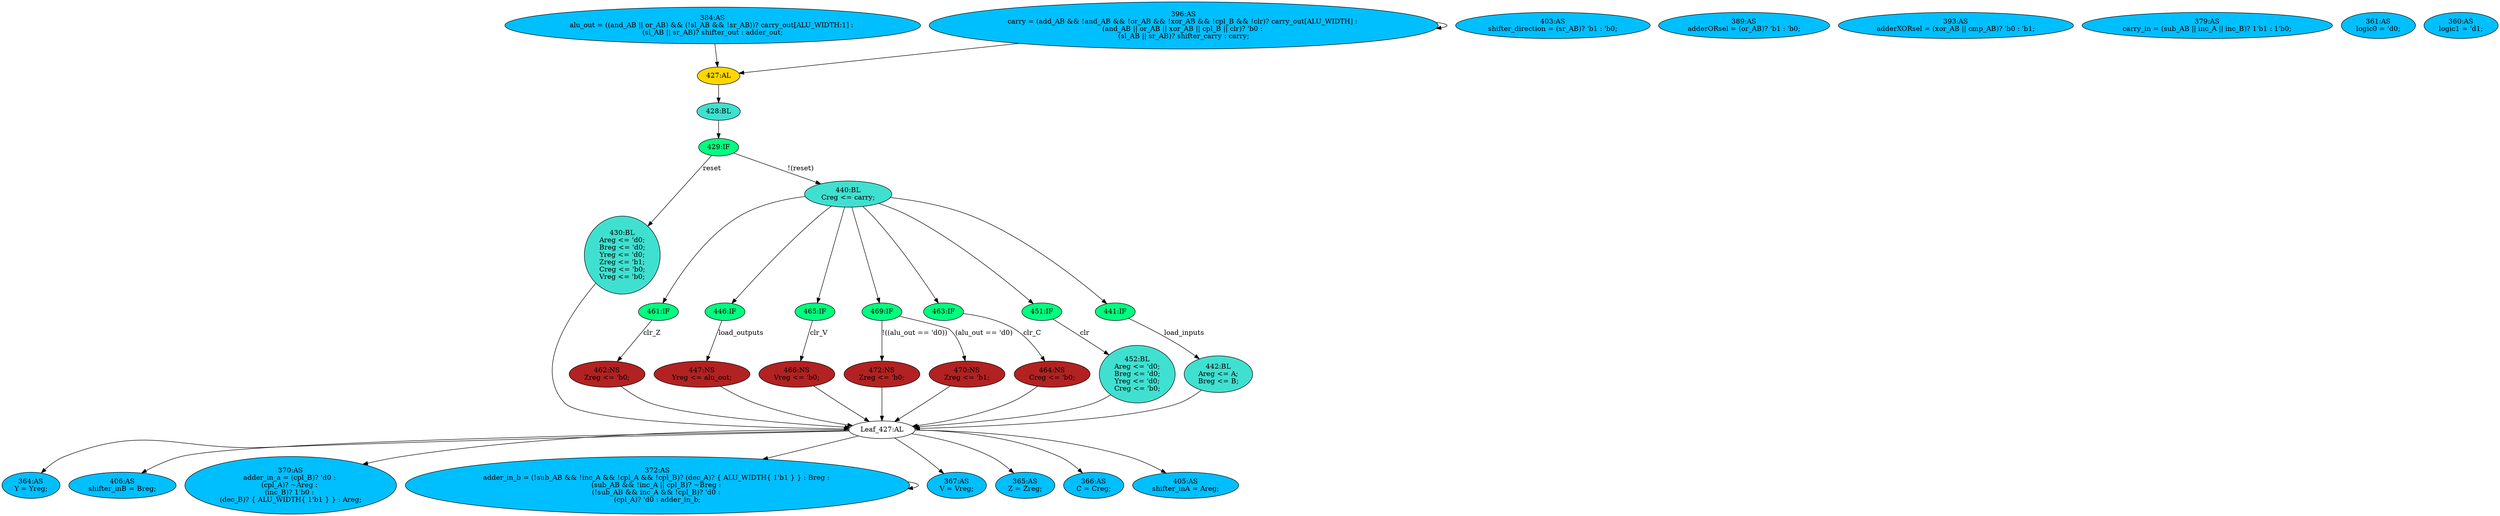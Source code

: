digraph "compose( ,  )" {
	node [label="\N"];
	"442:BL"	 [ast="<pyverilog.vparser.ast.Block object at 0x7f02eaa9bfd0>",
		fillcolor=turquoise,
		label="442:BL
Areg <= A;
Breg <= B;",
		statements="[<pyverilog.vparser.ast.NonblockingSubstitution object at 0x7f02eaaac050>, <pyverilog.vparser.ast.NonblockingSubstitution object \
at 0x7f02eaaac190>]",
		style=filled,
		typ=Block];
	"Leaf_427:AL"	 [def_var="['Areg', 'Breg', 'Yreg', 'Zreg', 'Vreg', 'Creg']",
		label="Leaf_427:AL"];
	"442:BL" -> "Leaf_427:AL"	 [cond="[]",
		lineno=None];
	"403:AS"	 [ast="<pyverilog.vparser.ast.Assign object at 0x7f02eaaa1610>",
		def_var="['shifter_direction']",
		fillcolor=deepskyblue,
		label="403:AS
shifter_direction = (sr_AB)? 'b1 : 'b0;",
		statements="[]",
		style=filled,
		typ=Assign,
		use_var="['sr_AB']"];
	"389:AS"	 [ast="<pyverilog.vparser.ast.Assign object at 0x7f02eaaab690>",
		def_var="['adderORsel']",
		fillcolor=deepskyblue,
		label="389:AS
adderORsel = (or_AB)? 'b1 : 'b0;",
		statements="[]",
		style=filled,
		typ=Assign,
		use_var="['or_AB']"];
	"364:AS"	 [ast="<pyverilog.vparser.ast.Assign object at 0x7f02eaab26d0>",
		def_var="['Y']",
		fillcolor=deepskyblue,
		label="364:AS
Y = Yreg;",
		statements="[]",
		style=filled,
		typ=Assign,
		use_var="['Yreg']"];
	"393:AS"	 [ast="<pyverilog.vparser.ast.Assign object at 0x7f02eaaab910>",
		def_var="['adderXORsel']",
		fillcolor=deepskyblue,
		label="393:AS
adderXORsel = (xor_AB || cmp_AB)? 'b0 : 'b1;",
		statements="[]",
		style=filled,
		typ=Assign,
		use_var="['xor_AB', 'cmp_AB']"];
	"379:AS"	 [ast="<pyverilog.vparser.ast.Assign object at 0x7f02eaa9ce50>",
		def_var="['carry_in']",
		fillcolor=deepskyblue,
		label="379:AS
carry_in = (sub_AB || inc_A || inc_B)? 1'b1 : 1'b0;",
		statements="[]",
		style=filled,
		typ=Assign,
		use_var="['sub_AB', 'inc_A', 'inc_B']"];
	"428:BL"	 [ast="<pyverilog.vparser.ast.Block object at 0x7f02eaa9b550>",
		fillcolor=turquoise,
		label="428:BL",
		statements="[]",
		style=filled,
		typ=Block];
	"429:IF"	 [ast="<pyverilog.vparser.ast.IfStatement object at 0x7f02eaa9bcd0>",
		fillcolor=springgreen,
		label="429:IF",
		statements="[]",
		style=filled,
		typ=IfStatement];
	"428:BL" -> "429:IF"	 [cond="[]",
		lineno=None];
	"406:AS"	 [ast="<pyverilog.vparser.ast.Assign object at 0x7f02eaaa1890>",
		def_var="['shifter_inB']",
		fillcolor=deepskyblue,
		label="406:AS
shifter_inB = Breg;",
		statements="[]",
		style=filled,
		typ=Assign,
		use_var="['Breg']"];
	"430:BL"	 [ast="<pyverilog.vparser.ast.Block object at 0x7f02eaa9bb90>",
		fillcolor=turquoise,
		label="430:BL
Areg <= 'd0;
Breg <= 'd0;
Yreg <= 'd0;
Zreg <= 'b1;
Creg <= 'b0;
Vreg <= 'b0;",
		statements="[<pyverilog.vparser.ast.NonblockingSubstitution object at 0x7f02eaa9b6d0>, <pyverilog.vparser.ast.NonblockingSubstitution object \
at 0x7f02eaa9b810>, <pyverilog.vparser.ast.NonblockingSubstitution object at 0x7f02eaa9b950>, <pyverilog.vparser.ast.NonblockingSubstitution \
object at 0x7f02eaa9ba90>, <pyverilog.vparser.ast.NonblockingSubstitution object at 0x7f02eaa9bbd0>, <pyverilog.vparser.ast.NonblockingSubstitution \
object at 0x7f02eaa9bd10>]",
		style=filled,
		typ=Block];
	"429:IF" -> "430:BL"	 [cond="['reset']",
		label=reset,
		lineno=429];
	"440:BL"	 [ast="<pyverilog.vparser.ast.Block object at 0x7f02eaaac1d0>",
		fillcolor=turquoise,
		label="440:BL
Creg <= carry;",
		statements="[<pyverilog.vparser.ast.NonblockingSubstitution object at 0x7f02eaab62d0>]",
		style=filled,
		typ=Block];
	"429:IF" -> "440:BL"	 [cond="['reset']",
		label="!(reset)",
		lineno=429];
	"384:AS"	 [ast="<pyverilog.vparser.ast.Assign object at 0x7f02eaaab390>",
		def_var="['alu_out']",
		fillcolor=deepskyblue,
		label="384:AS
alu_out = ((and_AB || or_AB) && (!sl_AB && !sr_AB))? carry_out[ALU_WIDTH:1] : 
(sl_AB || sr_AB)? shifter_out : adder_out;",
		statements="[]",
		style=filled,
		typ=Assign,
		use_var="['and_AB', 'or_AB', 'sl_AB', 'sr_AB', 'carry_out', 'sl_AB', 'sr_AB', 'shifter_out', 'adder_out']"];
	"427:AL"	 [ast="<pyverilog.vparser.ast.Always object at 0x7f02eaa9b510>",
		clk_sens=False,
		fillcolor=gold,
		label="427:AL",
		sens="['clk', 'reset']",
		statements="[]",
		style=filled,
		typ=Always,
		use_var="['reset', 'A', 'B', 'clr_Z', 'clr_V', 'alu_out', 'clr_C', 'carry', 'load_inputs', 'clr', 'load_outputs']"];
	"384:AS" -> "427:AL";
	"370:AS"	 [ast="<pyverilog.vparser.ast.Assign object at 0x7f02eaab2c90>",
		def_var="['adder_in_a']",
		fillcolor=deepskyblue,
		label="370:AS
adder_in_a = (cpl_B)? 'd0 : 
(cpl_A)? ~Areg : 
(inc_B)? 1'b0 : 
(dec_B)? { ALU_WIDTH{ 1'b1 } } : Areg;",
		statements="[]",
		style=filled,
		typ=Assign,
		use_var="['cpl_B', 'cpl_A', 'Areg', 'inc_B', 'dec_B', 'Areg']"];
	"461:IF"	 [ast="<pyverilog.vparser.ast.IfStatement object at 0x7f02eaaac910>",
		fillcolor=springgreen,
		label="461:IF",
		statements="[]",
		style=filled,
		typ=IfStatement];
	"462:NS"	 [ast="<pyverilog.vparser.ast.NonblockingSubstitution object at 0x7f02eaaacb10>",
		fillcolor=firebrick,
		label="462:NS
Zreg <= 'b0;",
		statements="[<pyverilog.vparser.ast.NonblockingSubstitution object at 0x7f02eaaacb10>]",
		style=filled,
		typ=NonblockingSubstitution];
	"461:IF" -> "462:NS"	 [cond="['clr_Z']",
		label=clr_Z,
		lineno=461];
	"462:NS" -> "Leaf_427:AL"	 [cond="[]",
		lineno=None];
	"446:IF"	 [ast="<pyverilog.vparser.ast.IfStatement object at 0x7f02eaaac250>",
		fillcolor=springgreen,
		label="446:IF",
		statements="[]",
		style=filled,
		typ=IfStatement];
	"447:NS"	 [ast="<pyverilog.vparser.ast.NonblockingSubstitution object at 0x7f02eaaac390>",
		fillcolor=firebrick,
		label="447:NS
Yreg <= alu_out;",
		statements="[<pyverilog.vparser.ast.NonblockingSubstitution object at 0x7f02eaaac390>]",
		style=filled,
		typ=NonblockingSubstitution];
	"446:IF" -> "447:NS"	 [cond="['load_outputs']",
		label=load_outputs,
		lineno=446];
	"372:AS"	 [ast="<pyverilog.vparser.ast.Assign object at 0x7f02eaa9c690>",
		def_var="['adder_in_b']",
		fillcolor=deepskyblue,
		label="372:AS
adder_in_b = (!sub_AB && !inc_A && !cpl_A && !cpl_B)? (dec_A)? { ALU_WIDTH{ 1'b1 } } : Breg : 
(sub_AB && !inc_A || cpl_B)? ~\
Breg : 
(!sub_AB && inc_A && !cpl_B)? 'd0 : 
(cpl_A)? 'd0 : adder_in_b;",
		statements="[]",
		style=filled,
		typ=Assign,
		use_var="['sub_AB', 'inc_A', 'cpl_A', 'cpl_B', 'dec_A', 'Breg', 'sub_AB', 'inc_A', 'cpl_B', 'Breg', 'sub_AB', 'inc_A', 'cpl_B', 'cpl_A', '\
adder_in_b']"];
	"372:AS" -> "372:AS";
	"472:NS"	 [ast="<pyverilog.vparser.ast.NonblockingSubstitution object at 0x7f02eaab6290>",
		fillcolor=firebrick,
		label="472:NS
Zreg <= 'b0;",
		statements="[<pyverilog.vparser.ast.NonblockingSubstitution object at 0x7f02eaab6290>]",
		style=filled,
		typ=NonblockingSubstitution];
	"472:NS" -> "Leaf_427:AL"	 [cond="[]",
		lineno=None];
	"465:IF"	 [ast="<pyverilog.vparser.ast.IfStatement object at 0x7f02eaaacd10>",
		fillcolor=springgreen,
		label="465:IF",
		statements="[]",
		style=filled,
		typ=IfStatement];
	"466:NS"	 [ast="<pyverilog.vparser.ast.NonblockingSubstitution object at 0x7f02eaaace90>",
		fillcolor=firebrick,
		label="466:NS
Vreg <= 'b0;",
		statements="[<pyverilog.vparser.ast.NonblockingSubstitution object at 0x7f02eaaace90>]",
		style=filled,
		typ=NonblockingSubstitution];
	"465:IF" -> "466:NS"	 [cond="['clr_V']",
		label=clr_V,
		lineno=465];
	"470:NS"	 [ast="<pyverilog.vparser.ast.NonblockingSubstitution object at 0x7f02eaab6110>",
		fillcolor=firebrick,
		label="470:NS
Zreg <= 'b1;",
		statements="[<pyverilog.vparser.ast.NonblockingSubstitution object at 0x7f02eaab6110>]",
		style=filled,
		typ=NonblockingSubstitution];
	"470:NS" -> "Leaf_427:AL"	 [cond="[]",
		lineno=None];
	"469:IF"	 [ast="<pyverilog.vparser.ast.IfStatement object at 0x7f02eaab60d0>",
		fillcolor=springgreen,
		label="469:IF",
		statements="[]",
		style=filled,
		typ=IfStatement];
	"469:IF" -> "472:NS"	 [cond="['alu_out']",
		label="!((alu_out == 'd0))",
		lineno=469];
	"469:IF" -> "470:NS"	 [cond="['alu_out']",
		label="(alu_out == 'd0)",
		lineno=469];
	"361:AS"	 [ast="<pyverilog.vparser.ast.Assign object at 0x7f02eaab2590>",
		def_var="['logic0']",
		fillcolor=deepskyblue,
		label="361:AS
logic0 = 'd0;",
		statements="[]",
		style=filled,
		typ=Assign,
		use_var="[]"];
	"463:IF"	 [ast="<pyverilog.vparser.ast.IfStatement object at 0x7f02eaaacb50>",
		fillcolor=springgreen,
		label="463:IF",
		statements="[]",
		style=filled,
		typ=IfStatement];
	"464:NS"	 [ast="<pyverilog.vparser.ast.NonblockingSubstitution object at 0x7f02eaaaccd0>",
		fillcolor=firebrick,
		label="464:NS
Creg <= 'b0;",
		statements="[<pyverilog.vparser.ast.NonblockingSubstitution object at 0x7f02eaaaccd0>]",
		style=filled,
		typ=NonblockingSubstitution];
	"463:IF" -> "464:NS"	 [cond="['clr_C']",
		label=clr_C,
		lineno=463];
	"367:AS"	 [ast="<pyverilog.vparser.ast.Assign object at 0x7f02eaab2a90>",
		def_var="['V']",
		fillcolor=deepskyblue,
		label="367:AS
V = Vreg;",
		statements="[]",
		style=filled,
		typ=Assign,
		use_var="['Vreg']"];
	"430:BL" -> "Leaf_427:AL"	 [cond="[]",
		lineno=None];
	"440:BL" -> "461:IF"	 [cond="[]",
		lineno=None];
	"440:BL" -> "446:IF"	 [cond="[]",
		lineno=None];
	"440:BL" -> "465:IF"	 [cond="[]",
		lineno=None];
	"440:BL" -> "469:IF"	 [cond="[]",
		lineno=None];
	"440:BL" -> "463:IF"	 [cond="[]",
		lineno=None];
	"451:IF"	 [ast="<pyverilog.vparser.ast.IfStatement object at 0x7f02eaaac3d0>",
		fillcolor=springgreen,
		label="451:IF",
		statements="[]",
		style=filled,
		typ=IfStatement];
	"440:BL" -> "451:IF"	 [cond="[]",
		lineno=None];
	"441:IF"	 [ast="<pyverilog.vparser.ast.IfStatement object at 0x7f02eaa9bed0>",
		fillcolor=springgreen,
		label="441:IF",
		statements="[]",
		style=filled,
		typ=IfStatement];
	"440:BL" -> "441:IF"	 [cond="[]",
		lineno=None];
	"360:AS"	 [ast="<pyverilog.vparser.ast.Assign object at 0x7f02eaab2450>",
		def_var="['logic1']",
		fillcolor=deepskyblue,
		label="360:AS
logic1 = 'd1;",
		statements="[]",
		style=filled,
		typ=Assign,
		use_var="[]"];
	"452:BL"	 [ast="<pyverilog.vparser.ast.Block object at 0x7f02eaaac7d0>",
		fillcolor=turquoise,
		label="452:BL
Areg <= 'd0;
Breg <= 'd0;
Yreg <= 'd0;
Creg <= 'b0;",
		statements="[<pyverilog.vparser.ast.NonblockingSubstitution object at 0x7f02eaaac590>, <pyverilog.vparser.ast.NonblockingSubstitution object \
at 0x7f02eaaac6d0>, <pyverilog.vparser.ast.NonblockingSubstitution object at 0x7f02eaaac810>, <pyverilog.vparser.ast.NonblockingSubstitution \
object at 0x7f02eaaac950>]",
		style=filled,
		typ=Block];
	"452:BL" -> "Leaf_427:AL"	 [cond="[]",
		lineno=None];
	"466:NS" -> "Leaf_427:AL"	 [cond="[]",
		lineno=None];
	"396:AS"	 [ast="<pyverilog.vparser.ast.Assign object at 0x7f02eaaabe50>",
		def_var="['carry']",
		fillcolor=deepskyblue,
		label="396:AS
carry = (add_AB && !and_AB && !or_AB && !xor_AB && !cpl_B && !clr)? carry_out[ALU_WIDTH] : 
(and_AB || or_AB || xor_AB || \
cpl_B || clr)? 'b0 : 
(sl_AB || sr_AB)? shifter_carry : carry;",
		statements="[]",
		style=filled,
		typ=Assign,
		use_var="['add_AB', 'and_AB', 'or_AB', 'xor_AB', 'cpl_B', 'clr', 'carry_out', 'and_AB', 'or_AB', 'xor_AB', 'cpl_B', 'clr', 'sl_AB', 'sr_AB', '\
shifter_carry', 'carry']"];
	"396:AS" -> "396:AS";
	"396:AS" -> "427:AL";
	"451:IF" -> "452:BL"	 [cond="['clr']",
		label=clr,
		lineno=451];
	"365:AS"	 [ast="<pyverilog.vparser.ast.Assign object at 0x7f02eaab2810>",
		def_var="['Z']",
		fillcolor=deepskyblue,
		label="365:AS
Z = Zreg;",
		statements="[]",
		style=filled,
		typ=Assign,
		use_var="['Zreg']"];
	"464:NS" -> "Leaf_427:AL"	 [cond="[]",
		lineno=None];
	"447:NS" -> "Leaf_427:AL"	 [cond="[]",
		lineno=None];
	"366:AS"	 [ast="<pyverilog.vparser.ast.Assign object at 0x7f02eaab2950>",
		def_var="['C']",
		fillcolor=deepskyblue,
		label="366:AS
C = Creg;",
		statements="[]",
		style=filled,
		typ=Assign,
		use_var="['Creg']"];
	"Leaf_427:AL" -> "364:AS";
	"Leaf_427:AL" -> "406:AS";
	"Leaf_427:AL" -> "370:AS";
	"Leaf_427:AL" -> "372:AS";
	"Leaf_427:AL" -> "367:AS";
	"Leaf_427:AL" -> "365:AS";
	"Leaf_427:AL" -> "366:AS";
	"405:AS"	 [ast="<pyverilog.vparser.ast.Assign object at 0x7f02eaaa1750>",
		def_var="['shifter_inA']",
		fillcolor=deepskyblue,
		label="405:AS
shifter_inA = Areg;",
		statements="[]",
		style=filled,
		typ=Assign,
		use_var="['Areg']"];
	"Leaf_427:AL" -> "405:AS";
	"427:AL" -> "428:BL"	 [cond="[]",
		lineno=None];
	"441:IF" -> "442:BL"	 [cond="['load_inputs']",
		label=load_inputs,
		lineno=441];
}
